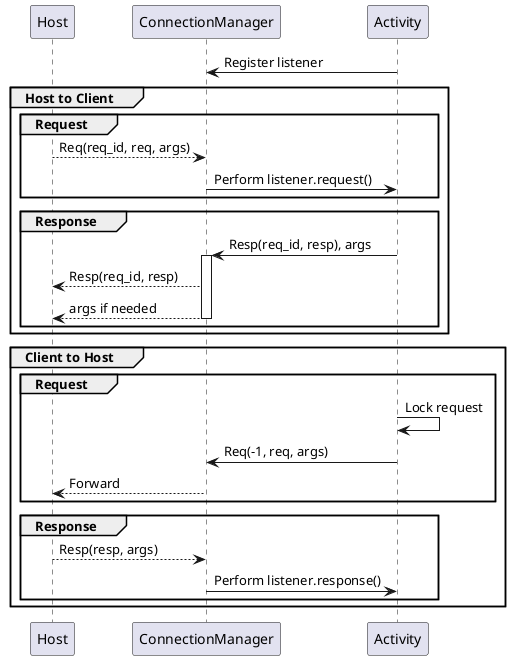 @startuml ConnectionManager

participant Host
participant ConnectionManager as Conn
participant Activity as Act

Act -> Conn: Register listener

group Host to Client

    group Request
        Host --> Conn: Req(req_id, req, args)
        Conn -> Act: Perform listener.request()
    end

    group Response
        Act -> Conn: Resp(req_id, resp), args
        activate Conn
        Conn --> Host: Resp(req_id, resp)
        Conn --> Host: args if needed
        deactivate Conn
    end

end

group Client to Host

    group Request
        Act -> Act: Lock request
        Act -> Conn: Req(-1, req, args)
        Conn --> Host: Forward
    end

    group Response
        Host --> Conn: Resp(resp, args)
        Conn -> Act: Perform listener.response()
    end

end

@enduml
